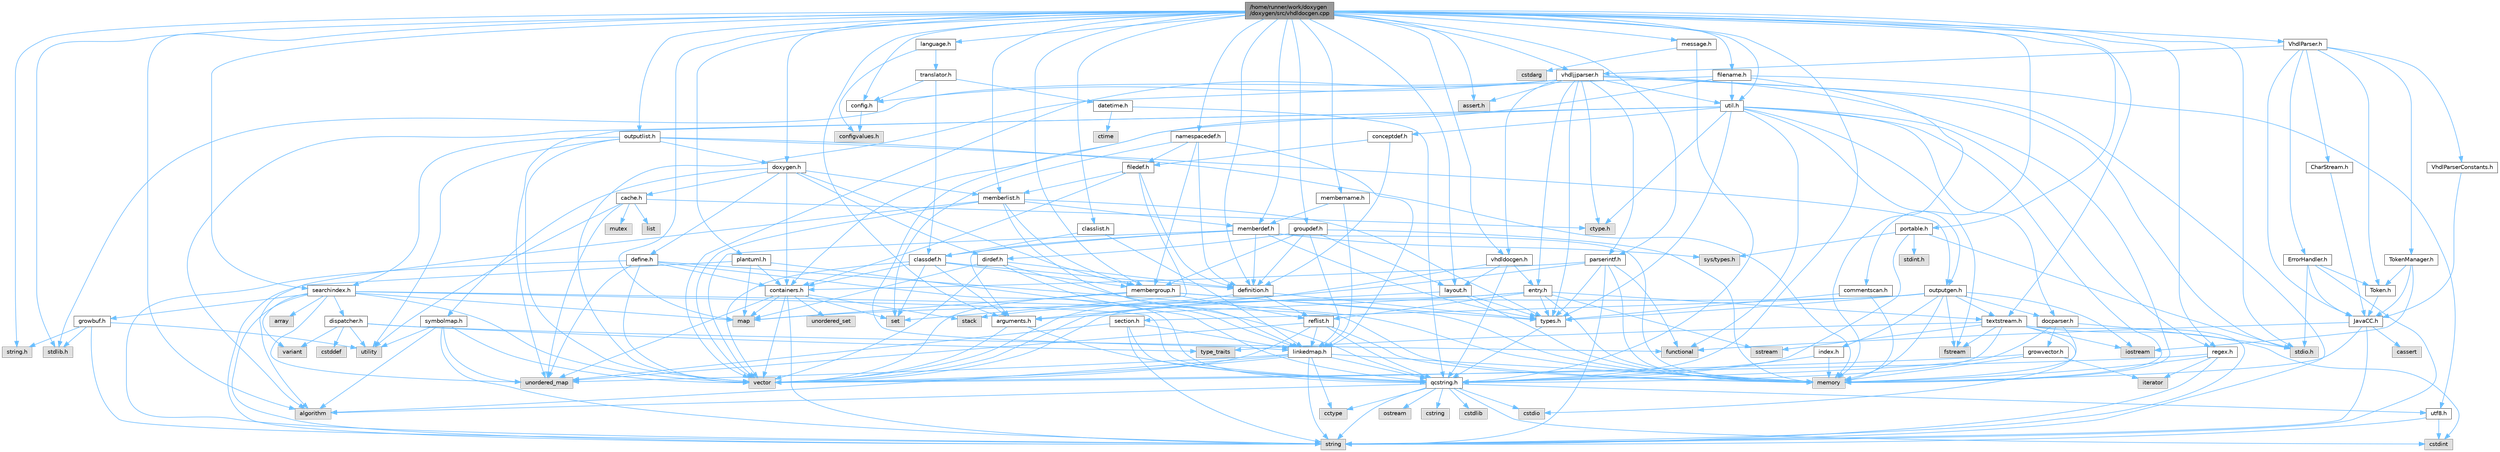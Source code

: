 digraph "/home/runner/work/doxygen/doxygen/src/vhdldocgen.cpp"
{
 // INTERACTIVE_SVG=YES
 // LATEX_PDF_SIZE
  bgcolor="transparent";
  edge [fontname=Helvetica,fontsize=10,labelfontname=Helvetica,labelfontsize=10];
  node [fontname=Helvetica,fontsize=10,shape=box,height=0.2,width=0.4];
  Node1 [label="/home/runner/work/doxygen\l/doxygen/src/vhdldocgen.cpp",height=0.2,width=0.4,color="gray40", fillcolor="grey60", style="filled", fontcolor="black",tooltip=" "];
  Node1 -> Node2 [color="steelblue1",style="solid"];
  Node2 [label="stdio.h",height=0.2,width=0.4,color="grey60", fillcolor="#E0E0E0", style="filled",tooltip=" "];
  Node1 -> Node3 [color="steelblue1",style="solid"];
  Node3 [label="stdlib.h",height=0.2,width=0.4,color="grey60", fillcolor="#E0E0E0", style="filled",tooltip=" "];
  Node1 -> Node4 [color="steelblue1",style="solid"];
  Node4 [label="assert.h",height=0.2,width=0.4,color="grey60", fillcolor="#E0E0E0", style="filled",tooltip=" "];
  Node1 -> Node5 [color="steelblue1",style="solid"];
  Node5 [label="string.h",height=0.2,width=0.4,color="grey60", fillcolor="#E0E0E0", style="filled",tooltip=" "];
  Node1 -> Node6 [color="steelblue1",style="solid"];
  Node6 [label="map",height=0.2,width=0.4,color="grey60", fillcolor="#E0E0E0", style="filled",tooltip=" "];
  Node1 -> Node7 [color="steelblue1",style="solid"];
  Node7 [label="algorithm",height=0.2,width=0.4,color="grey60", fillcolor="#E0E0E0", style="filled",tooltip=" "];
  Node1 -> Node8 [color="steelblue1",style="solid"];
  Node8 [label="qcstring.h",height=0.2,width=0.4,color="grey40", fillcolor="white", style="filled",URL="$d7/d5c/qcstring_8h.html",tooltip=" "];
  Node8 -> Node9 [color="steelblue1",style="solid"];
  Node9 [label="string",height=0.2,width=0.4,color="grey60", fillcolor="#E0E0E0", style="filled",tooltip=" "];
  Node8 -> Node7 [color="steelblue1",style="solid"];
  Node8 -> Node10 [color="steelblue1",style="solid"];
  Node10 [label="cctype",height=0.2,width=0.4,color="grey60", fillcolor="#E0E0E0", style="filled",tooltip=" "];
  Node8 -> Node11 [color="steelblue1",style="solid"];
  Node11 [label="cstring",height=0.2,width=0.4,color="grey60", fillcolor="#E0E0E0", style="filled",tooltip=" "];
  Node8 -> Node12 [color="steelblue1",style="solid"];
  Node12 [label="cstdio",height=0.2,width=0.4,color="grey60", fillcolor="#E0E0E0", style="filled",tooltip=" "];
  Node8 -> Node13 [color="steelblue1",style="solid"];
  Node13 [label="cstdlib",height=0.2,width=0.4,color="grey60", fillcolor="#E0E0E0", style="filled",tooltip=" "];
  Node8 -> Node14 [color="steelblue1",style="solid"];
  Node14 [label="cstdint",height=0.2,width=0.4,color="grey60", fillcolor="#E0E0E0", style="filled",tooltip=" "];
  Node8 -> Node15 [color="steelblue1",style="solid"];
  Node15 [label="ostream",height=0.2,width=0.4,color="grey60", fillcolor="#E0E0E0", style="filled",tooltip=" "];
  Node8 -> Node16 [color="steelblue1",style="solid"];
  Node16 [label="utf8.h",height=0.2,width=0.4,color="grey40", fillcolor="white", style="filled",URL="$db/d7c/utf8_8h.html",tooltip="Various UTF8 related helper functions."];
  Node16 -> Node14 [color="steelblue1",style="solid"];
  Node16 -> Node9 [color="steelblue1",style="solid"];
  Node1 -> Node17 [color="steelblue1",style="solid"];
  Node17 [label="vhdldocgen.h",height=0.2,width=0.4,color="grey40", fillcolor="white", style="filled",URL="$dd/dec/vhdldocgen_8h.html",tooltip=" "];
  Node17 -> Node8 [color="steelblue1",style="solid"];
  Node17 -> Node18 [color="steelblue1",style="solid"];
  Node18 [label="layout.h",height=0.2,width=0.4,color="grey40", fillcolor="white", style="filled",URL="$db/d51/layout_8h.html",tooltip=" "];
  Node18 -> Node19 [color="steelblue1",style="solid"];
  Node19 [label="memory",height=0.2,width=0.4,color="grey60", fillcolor="#E0E0E0", style="filled",tooltip=" "];
  Node18 -> Node20 [color="steelblue1",style="solid"];
  Node20 [label="vector",height=0.2,width=0.4,color="grey60", fillcolor="#E0E0E0", style="filled",tooltip=" "];
  Node18 -> Node21 [color="steelblue1",style="solid"];
  Node21 [label="types.h",height=0.2,width=0.4,color="grey40", fillcolor="white", style="filled",URL="$d9/d49/types_8h.html",tooltip="This file contains a number of basic enums and types."];
  Node21 -> Node8 [color="steelblue1",style="solid"];
  Node17 -> Node22 [color="steelblue1",style="solid"];
  Node22 [label="arguments.h",height=0.2,width=0.4,color="grey40", fillcolor="white", style="filled",URL="$df/d9b/arguments_8h.html",tooltip=" "];
  Node22 -> Node20 [color="steelblue1",style="solid"];
  Node22 -> Node8 [color="steelblue1",style="solid"];
  Node17 -> Node23 [color="steelblue1",style="solid"];
  Node23 [label="entry.h",height=0.2,width=0.4,color="grey40", fillcolor="white", style="filled",URL="$d1/dc6/entry_8h.html",tooltip=" "];
  Node23 -> Node20 [color="steelblue1",style="solid"];
  Node23 -> Node19 [color="steelblue1",style="solid"];
  Node23 -> Node24 [color="steelblue1",style="solid"];
  Node24 [label="sstream",height=0.2,width=0.4,color="grey60", fillcolor="#E0E0E0", style="filled",tooltip=" "];
  Node23 -> Node21 [color="steelblue1",style="solid"];
  Node23 -> Node22 [color="steelblue1",style="solid"];
  Node23 -> Node25 [color="steelblue1",style="solid"];
  Node25 [label="reflist.h",height=0.2,width=0.4,color="grey40", fillcolor="white", style="filled",URL="$d1/d02/reflist_8h.html",tooltip=" "];
  Node25 -> Node20 [color="steelblue1",style="solid"];
  Node25 -> Node26 [color="steelblue1",style="solid"];
  Node26 [label="unordered_map",height=0.2,width=0.4,color="grey60", fillcolor="#E0E0E0", style="filled",tooltip=" "];
  Node25 -> Node19 [color="steelblue1",style="solid"];
  Node25 -> Node8 [color="steelblue1",style="solid"];
  Node25 -> Node27 [color="steelblue1",style="solid"];
  Node27 [label="linkedmap.h",height=0.2,width=0.4,color="grey40", fillcolor="white", style="filled",URL="$da/de1/linkedmap_8h.html",tooltip=" "];
  Node27 -> Node26 [color="steelblue1",style="solid"];
  Node27 -> Node20 [color="steelblue1",style="solid"];
  Node27 -> Node19 [color="steelblue1",style="solid"];
  Node27 -> Node9 [color="steelblue1",style="solid"];
  Node27 -> Node7 [color="steelblue1",style="solid"];
  Node27 -> Node10 [color="steelblue1",style="solid"];
  Node27 -> Node8 [color="steelblue1",style="solid"];
  Node23 -> Node28 [color="steelblue1",style="solid"];
  Node28 [label="textstream.h",height=0.2,width=0.4,color="grey40", fillcolor="white", style="filled",URL="$d4/d7d/textstream_8h.html",tooltip=" "];
  Node28 -> Node9 [color="steelblue1",style="solid"];
  Node28 -> Node29 [color="steelblue1",style="solid"];
  Node29 [label="iostream",height=0.2,width=0.4,color="grey60", fillcolor="#E0E0E0", style="filled",tooltip=" "];
  Node28 -> Node24 [color="steelblue1",style="solid"];
  Node28 -> Node14 [color="steelblue1",style="solid"];
  Node28 -> Node12 [color="steelblue1",style="solid"];
  Node28 -> Node30 [color="steelblue1",style="solid"];
  Node30 [label="fstream",height=0.2,width=0.4,color="grey60", fillcolor="#E0E0E0", style="filled",tooltip=" "];
  Node28 -> Node31 [color="steelblue1",style="solid"];
  Node31 [label="type_traits",height=0.2,width=0.4,color="grey60", fillcolor="#E0E0E0", style="filled",tooltip=" "];
  Node28 -> Node8 [color="steelblue1",style="solid"];
  Node1 -> Node32 [color="steelblue1",style="solid"];
  Node32 [label="message.h",height=0.2,width=0.4,color="grey40", fillcolor="white", style="filled",URL="$d2/d0d/message_8h.html",tooltip=" "];
  Node32 -> Node33 [color="steelblue1",style="solid"];
  Node33 [label="cstdarg",height=0.2,width=0.4,color="grey60", fillcolor="#E0E0E0", style="filled",tooltip=" "];
  Node32 -> Node8 [color="steelblue1",style="solid"];
  Node1 -> Node34 [color="steelblue1",style="solid"];
  Node34 [label="config.h",height=0.2,width=0.4,color="grey40", fillcolor="white", style="filled",URL="$db/d16/config_8h.html",tooltip=" "];
  Node34 -> Node35 [color="steelblue1",style="solid"];
  Node35 [label="configvalues.h",height=0.2,width=0.4,color="grey60", fillcolor="#E0E0E0", style="filled",tooltip=" "];
  Node1 -> Node36 [color="steelblue1",style="solid"];
  Node36 [label="doxygen.h",height=0.2,width=0.4,color="grey40", fillcolor="white", style="filled",URL="$d1/da1/doxygen_8h.html",tooltip=" "];
  Node36 -> Node37 [color="steelblue1",style="solid"];
  Node37 [label="containers.h",height=0.2,width=0.4,color="grey40", fillcolor="white", style="filled",URL="$d5/d75/containers_8h.html",tooltip=" "];
  Node37 -> Node20 [color="steelblue1",style="solid"];
  Node37 -> Node9 [color="steelblue1",style="solid"];
  Node37 -> Node38 [color="steelblue1",style="solid"];
  Node38 [label="set",height=0.2,width=0.4,color="grey60", fillcolor="#E0E0E0", style="filled",tooltip=" "];
  Node37 -> Node6 [color="steelblue1",style="solid"];
  Node37 -> Node39 [color="steelblue1",style="solid"];
  Node39 [label="unordered_set",height=0.2,width=0.4,color="grey60", fillcolor="#E0E0E0", style="filled",tooltip=" "];
  Node37 -> Node26 [color="steelblue1",style="solid"];
  Node37 -> Node40 [color="steelblue1",style="solid"];
  Node40 [label="stack",height=0.2,width=0.4,color="grey60", fillcolor="#E0E0E0", style="filled",tooltip=" "];
  Node36 -> Node41 [color="steelblue1",style="solid"];
  Node41 [label="membergroup.h",height=0.2,width=0.4,color="grey40", fillcolor="white", style="filled",URL="$d9/d11/membergroup_8h.html",tooltip=" "];
  Node41 -> Node20 [color="steelblue1",style="solid"];
  Node41 -> Node6 [color="steelblue1",style="solid"];
  Node41 -> Node19 [color="steelblue1",style="solid"];
  Node41 -> Node21 [color="steelblue1",style="solid"];
  Node41 -> Node25 [color="steelblue1",style="solid"];
  Node36 -> Node42 [color="steelblue1",style="solid"];
  Node42 [label="dirdef.h",height=0.2,width=0.4,color="grey40", fillcolor="white", style="filled",URL="$d6/d15/dirdef_8h.html",tooltip=" "];
  Node42 -> Node20 [color="steelblue1",style="solid"];
  Node42 -> Node6 [color="steelblue1",style="solid"];
  Node42 -> Node8 [color="steelblue1",style="solid"];
  Node42 -> Node27 [color="steelblue1",style="solid"];
  Node42 -> Node43 [color="steelblue1",style="solid"];
  Node43 [label="definition.h",height=0.2,width=0.4,color="grey40", fillcolor="white", style="filled",URL="$df/da1/definition_8h.html",tooltip=" "];
  Node43 -> Node20 [color="steelblue1",style="solid"];
  Node43 -> Node21 [color="steelblue1",style="solid"];
  Node43 -> Node25 [color="steelblue1",style="solid"];
  Node36 -> Node44 [color="steelblue1",style="solid"];
  Node44 [label="memberlist.h",height=0.2,width=0.4,color="grey40", fillcolor="white", style="filled",URL="$dd/d78/memberlist_8h.html",tooltip=" "];
  Node44 -> Node20 [color="steelblue1",style="solid"];
  Node44 -> Node7 [color="steelblue1",style="solid"];
  Node44 -> Node45 [color="steelblue1",style="solid"];
  Node45 [label="memberdef.h",height=0.2,width=0.4,color="grey40", fillcolor="white", style="filled",URL="$d4/d46/memberdef_8h.html",tooltip=" "];
  Node45 -> Node20 [color="steelblue1",style="solid"];
  Node45 -> Node19 [color="steelblue1",style="solid"];
  Node45 -> Node46 [color="steelblue1",style="solid"];
  Node46 [label="sys/types.h",height=0.2,width=0.4,color="grey60", fillcolor="#E0E0E0", style="filled",tooltip=" "];
  Node45 -> Node21 [color="steelblue1",style="solid"];
  Node45 -> Node43 [color="steelblue1",style="solid"];
  Node45 -> Node22 [color="steelblue1",style="solid"];
  Node45 -> Node47 [color="steelblue1",style="solid"];
  Node47 [label="classdef.h",height=0.2,width=0.4,color="grey40", fillcolor="white", style="filled",URL="$d1/da6/classdef_8h.html",tooltip=" "];
  Node47 -> Node20 [color="steelblue1",style="solid"];
  Node47 -> Node38 [color="steelblue1",style="solid"];
  Node47 -> Node37 [color="steelblue1",style="solid"];
  Node47 -> Node43 [color="steelblue1",style="solid"];
  Node47 -> Node22 [color="steelblue1",style="solid"];
  Node47 -> Node41 [color="steelblue1",style="solid"];
  Node44 -> Node27 [color="steelblue1",style="solid"];
  Node44 -> Node21 [color="steelblue1",style="solid"];
  Node44 -> Node41 [color="steelblue1",style="solid"];
  Node36 -> Node48 [color="steelblue1",style="solid"];
  Node48 [label="define.h",height=0.2,width=0.4,color="grey40", fillcolor="white", style="filled",URL="$df/d67/define_8h.html",tooltip=" "];
  Node48 -> Node20 [color="steelblue1",style="solid"];
  Node48 -> Node19 [color="steelblue1",style="solid"];
  Node48 -> Node9 [color="steelblue1",style="solid"];
  Node48 -> Node26 [color="steelblue1",style="solid"];
  Node48 -> Node8 [color="steelblue1",style="solid"];
  Node48 -> Node37 [color="steelblue1",style="solid"];
  Node36 -> Node49 [color="steelblue1",style="solid"];
  Node49 [label="cache.h",height=0.2,width=0.4,color="grey40", fillcolor="white", style="filled",URL="$d3/d26/cache_8h.html",tooltip=" "];
  Node49 -> Node50 [color="steelblue1",style="solid"];
  Node50 [label="list",height=0.2,width=0.4,color="grey60", fillcolor="#E0E0E0", style="filled",tooltip=" "];
  Node49 -> Node26 [color="steelblue1",style="solid"];
  Node49 -> Node51 [color="steelblue1",style="solid"];
  Node51 [label="mutex",height=0.2,width=0.4,color="grey60", fillcolor="#E0E0E0", style="filled",tooltip=" "];
  Node49 -> Node52 [color="steelblue1",style="solid"];
  Node52 [label="utility",height=0.2,width=0.4,color="grey60", fillcolor="#E0E0E0", style="filled",tooltip=" "];
  Node49 -> Node53 [color="steelblue1",style="solid"];
  Node53 [label="ctype.h",height=0.2,width=0.4,color="grey60", fillcolor="#E0E0E0", style="filled",tooltip=" "];
  Node36 -> Node54 [color="steelblue1",style="solid"];
  Node54 [label="symbolmap.h",height=0.2,width=0.4,color="grey40", fillcolor="white", style="filled",URL="$d7/ddd/symbolmap_8h.html",tooltip=" "];
  Node54 -> Node7 [color="steelblue1",style="solid"];
  Node54 -> Node26 [color="steelblue1",style="solid"];
  Node54 -> Node20 [color="steelblue1",style="solid"];
  Node54 -> Node9 [color="steelblue1",style="solid"];
  Node54 -> Node52 [color="steelblue1",style="solid"];
  Node1 -> Node55 [color="steelblue1",style="solid"];
  Node55 [label="util.h",height=0.2,width=0.4,color="grey40", fillcolor="white", style="filled",URL="$d8/d3c/util_8h.html",tooltip="A bunch of utility functions."];
  Node55 -> Node19 [color="steelblue1",style="solid"];
  Node55 -> Node26 [color="steelblue1",style="solid"];
  Node55 -> Node7 [color="steelblue1",style="solid"];
  Node55 -> Node56 [color="steelblue1",style="solid"];
  Node56 [label="functional",height=0.2,width=0.4,color="grey60", fillcolor="#E0E0E0", style="filled",tooltip=" "];
  Node55 -> Node30 [color="steelblue1",style="solid"];
  Node55 -> Node53 [color="steelblue1",style="solid"];
  Node55 -> Node21 [color="steelblue1",style="solid"];
  Node55 -> Node57 [color="steelblue1",style="solid"];
  Node57 [label="docparser.h",height=0.2,width=0.4,color="grey40", fillcolor="white", style="filled",URL="$de/d9c/docparser_8h.html",tooltip=" "];
  Node57 -> Node2 [color="steelblue1",style="solid"];
  Node57 -> Node19 [color="steelblue1",style="solid"];
  Node57 -> Node8 [color="steelblue1",style="solid"];
  Node57 -> Node58 [color="steelblue1",style="solid"];
  Node58 [label="growvector.h",height=0.2,width=0.4,color="grey40", fillcolor="white", style="filled",URL="$d7/d50/growvector_8h.html",tooltip=" "];
  Node58 -> Node20 [color="steelblue1",style="solid"];
  Node58 -> Node19 [color="steelblue1",style="solid"];
  Node58 -> Node59 [color="steelblue1",style="solid"];
  Node59 [label="iterator",height=0.2,width=0.4,color="grey60", fillcolor="#E0E0E0", style="filled",tooltip=" "];
  Node55 -> Node37 [color="steelblue1",style="solid"];
  Node55 -> Node60 [color="steelblue1",style="solid"];
  Node60 [label="outputgen.h",height=0.2,width=0.4,color="grey40", fillcolor="white", style="filled",URL="$df/d06/outputgen_8h.html",tooltip=" "];
  Node60 -> Node19 [color="steelblue1",style="solid"];
  Node60 -> Node40 [color="steelblue1",style="solid"];
  Node60 -> Node29 [color="steelblue1",style="solid"];
  Node60 -> Node30 [color="steelblue1",style="solid"];
  Node60 -> Node21 [color="steelblue1",style="solid"];
  Node60 -> Node61 [color="steelblue1",style="solid"];
  Node61 [label="index.h",height=0.2,width=0.4,color="grey40", fillcolor="white", style="filled",URL="$d1/db5/index_8h.html",tooltip=" "];
  Node61 -> Node19 [color="steelblue1",style="solid"];
  Node61 -> Node8 [color="steelblue1",style="solid"];
  Node60 -> Node62 [color="steelblue1",style="solid"];
  Node62 [label="section.h",height=0.2,width=0.4,color="grey40", fillcolor="white", style="filled",URL="$d1/d2a/section_8h.html",tooltip=" "];
  Node62 -> Node9 [color="steelblue1",style="solid"];
  Node62 -> Node26 [color="steelblue1",style="solid"];
  Node62 -> Node8 [color="steelblue1",style="solid"];
  Node62 -> Node27 [color="steelblue1",style="solid"];
  Node60 -> Node28 [color="steelblue1",style="solid"];
  Node60 -> Node57 [color="steelblue1",style="solid"];
  Node55 -> Node63 [color="steelblue1",style="solid"];
  Node63 [label="regex.h",height=0.2,width=0.4,color="grey40", fillcolor="white", style="filled",URL="$d1/d21/regex_8h.html",tooltip=" "];
  Node63 -> Node19 [color="steelblue1",style="solid"];
  Node63 -> Node9 [color="steelblue1",style="solid"];
  Node63 -> Node20 [color="steelblue1",style="solid"];
  Node63 -> Node59 [color="steelblue1",style="solid"];
  Node55 -> Node64 [color="steelblue1",style="solid"];
  Node64 [label="conceptdef.h",height=0.2,width=0.4,color="grey40", fillcolor="white", style="filled",URL="$da/df1/conceptdef_8h.html",tooltip=" "];
  Node64 -> Node43 [color="steelblue1",style="solid"];
  Node64 -> Node65 [color="steelblue1",style="solid"];
  Node65 [label="filedef.h",height=0.2,width=0.4,color="grey40", fillcolor="white", style="filled",URL="$d4/d3a/filedef_8h.html",tooltip=" "];
  Node65 -> Node38 [color="steelblue1",style="solid"];
  Node65 -> Node43 [color="steelblue1",style="solid"];
  Node65 -> Node44 [color="steelblue1",style="solid"];
  Node65 -> Node37 [color="steelblue1",style="solid"];
  Node1 -> Node66 [color="steelblue1",style="solid"];
  Node66 [label="language.h",height=0.2,width=0.4,color="grey40", fillcolor="white", style="filled",URL="$d8/dce/language_8h.html",tooltip=" "];
  Node66 -> Node67 [color="steelblue1",style="solid"];
  Node67 [label="translator.h",height=0.2,width=0.4,color="grey40", fillcolor="white", style="filled",URL="$d9/df1/translator_8h.html",tooltip=" "];
  Node67 -> Node47 [color="steelblue1",style="solid"];
  Node67 -> Node34 [color="steelblue1",style="solid"];
  Node67 -> Node68 [color="steelblue1",style="solid"];
  Node68 [label="datetime.h",height=0.2,width=0.4,color="grey40", fillcolor="white", style="filled",URL="$de/d1b/datetime_8h.html",tooltip=" "];
  Node68 -> Node69 [color="steelblue1",style="solid"];
  Node69 [label="ctime",height=0.2,width=0.4,color="grey60", fillcolor="#E0E0E0", style="filled",tooltip=" "];
  Node68 -> Node8 [color="steelblue1",style="solid"];
  Node66 -> Node35 [color="steelblue1",style="solid"];
  Node1 -> Node70 [color="steelblue1",style="solid"];
  Node70 [label="commentscan.h",height=0.2,width=0.4,color="grey40", fillcolor="white", style="filled",URL="$db/d0d/commentscan_8h.html",tooltip="Interface for the comment block scanner."];
  Node70 -> Node19 [color="steelblue1",style="solid"];
  Node70 -> Node21 [color="steelblue1",style="solid"];
  Node1 -> Node43 [color="steelblue1",style="solid"];
  Node1 -> Node71 [color="steelblue1",style="solid"];
  Node71 [label="searchindex.h",height=0.2,width=0.4,color="grey40", fillcolor="white", style="filled",URL="$de/d07/searchindex_8h.html",tooltip="Web server based search engine."];
  Node71 -> Node19 [color="steelblue1",style="solid"];
  Node71 -> Node20 [color="steelblue1",style="solid"];
  Node71 -> Node6 [color="steelblue1",style="solid"];
  Node71 -> Node26 [color="steelblue1",style="solid"];
  Node71 -> Node9 [color="steelblue1",style="solid"];
  Node71 -> Node72 [color="steelblue1",style="solid"];
  Node72 [label="array",height=0.2,width=0.4,color="grey60", fillcolor="#E0E0E0", style="filled",tooltip=" "];
  Node71 -> Node73 [color="steelblue1",style="solid"];
  Node73 [label="variant",height=0.2,width=0.4,color="grey60", fillcolor="#E0E0E0", style="filled",tooltip=" "];
  Node71 -> Node8 [color="steelblue1",style="solid"];
  Node71 -> Node74 [color="steelblue1",style="solid"];
  Node74 [label="growbuf.h",height=0.2,width=0.4,color="grey40", fillcolor="white", style="filled",URL="$dd/d72/growbuf_8h.html",tooltip=" "];
  Node74 -> Node52 [color="steelblue1",style="solid"];
  Node74 -> Node3 [color="steelblue1",style="solid"];
  Node74 -> Node5 [color="steelblue1",style="solid"];
  Node74 -> Node9 [color="steelblue1",style="solid"];
  Node71 -> Node75 [color="steelblue1",style="solid"];
  Node75 [label="dispatcher.h",height=0.2,width=0.4,color="grey40", fillcolor="white", style="filled",URL="$da/d73/dispatcher_8h.html",tooltip=" "];
  Node75 -> Node76 [color="steelblue1",style="solid"];
  Node76 [label="cstddef",height=0.2,width=0.4,color="grey60", fillcolor="#E0E0E0", style="filled",tooltip=" "];
  Node75 -> Node52 [color="steelblue1",style="solid"];
  Node75 -> Node56 [color="steelblue1",style="solid"];
  Node75 -> Node73 [color="steelblue1",style="solid"];
  Node75 -> Node31 [color="steelblue1",style="solid"];
  Node1 -> Node77 [color="steelblue1",style="solid"];
  Node77 [label="outputlist.h",height=0.2,width=0.4,color="grey40", fillcolor="white", style="filled",URL="$d2/db9/outputlist_8h.html",tooltip=" "];
  Node77 -> Node52 [color="steelblue1",style="solid"];
  Node77 -> Node20 [color="steelblue1",style="solid"];
  Node77 -> Node19 [color="steelblue1",style="solid"];
  Node77 -> Node60 [color="steelblue1",style="solid"];
  Node77 -> Node71 [color="steelblue1",style="solid"];
  Node77 -> Node36 [color="steelblue1",style="solid"];
  Node1 -> Node78 [color="steelblue1",style="solid"];
  Node78 [label="parserintf.h",height=0.2,width=0.4,color="grey40", fillcolor="white", style="filled",URL="$da/d55/parserintf_8h.html",tooltip=" "];
  Node78 -> Node56 [color="steelblue1",style="solid"];
  Node78 -> Node19 [color="steelblue1",style="solid"];
  Node78 -> Node6 [color="steelblue1",style="solid"];
  Node78 -> Node9 [color="steelblue1",style="solid"];
  Node78 -> Node21 [color="steelblue1",style="solid"];
  Node78 -> Node37 [color="steelblue1",style="solid"];
  Node1 -> Node18 [color="steelblue1",style="solid"];
  Node1 -> Node22 [color="steelblue1",style="solid"];
  Node1 -> Node79 [color="steelblue1",style="solid"];
  Node79 [label="portable.h",height=0.2,width=0.4,color="grey40", fillcolor="white", style="filled",URL="$d2/de2/portable_8h.html",tooltip="Portable versions of functions that are platform dependent."];
  Node79 -> Node2 [color="steelblue1",style="solid"];
  Node79 -> Node46 [color="steelblue1",style="solid"];
  Node79 -> Node80 [color="steelblue1",style="solid"];
  Node80 [label="stdint.h",height=0.2,width=0.4,color="grey60", fillcolor="#E0E0E0", style="filled",tooltip=" "];
  Node79 -> Node8 [color="steelblue1",style="solid"];
  Node1 -> Node44 [color="steelblue1",style="solid"];
  Node1 -> Node45 [color="steelblue1",style="solid"];
  Node1 -> Node81 [color="steelblue1",style="solid"];
  Node81 [label="groupdef.h",height=0.2,width=0.4,color="grey40", fillcolor="white", style="filled",URL="$d1/de6/groupdef_8h.html",tooltip=" "];
  Node81 -> Node19 [color="steelblue1",style="solid"];
  Node81 -> Node43 [color="steelblue1",style="solid"];
  Node81 -> Node42 [color="steelblue1",style="solid"];
  Node81 -> Node18 [color="steelblue1",style="solid"];
  Node81 -> Node41 [color="steelblue1",style="solid"];
  Node81 -> Node27 [color="steelblue1",style="solid"];
  Node1 -> Node82 [color="steelblue1",style="solid"];
  Node82 [label="classlist.h",height=0.2,width=0.4,color="grey40", fillcolor="white", style="filled",URL="$d2/df8/classlist_8h.html",tooltip=" "];
  Node82 -> Node27 [color="steelblue1",style="solid"];
  Node82 -> Node47 [color="steelblue1",style="solid"];
  Node1 -> Node83 [color="steelblue1",style="solid"];
  Node83 [label="namespacedef.h",height=0.2,width=0.4,color="grey40", fillcolor="white", style="filled",URL="$d7/d97/namespacedef_8h.html",tooltip=" "];
  Node83 -> Node38 [color="steelblue1",style="solid"];
  Node83 -> Node43 [color="steelblue1",style="solid"];
  Node83 -> Node65 [color="steelblue1",style="solid"];
  Node83 -> Node27 [color="steelblue1",style="solid"];
  Node83 -> Node41 [color="steelblue1",style="solid"];
  Node1 -> Node84 [color="steelblue1",style="solid"];
  Node84 [label="filename.h",height=0.2,width=0.4,color="grey40", fillcolor="white", style="filled",URL="$dc/dd6/filename_8h.html",tooltip=" "];
  Node84 -> Node19 [color="steelblue1",style="solid"];
  Node84 -> Node20 [color="steelblue1",style="solid"];
  Node84 -> Node27 [color="steelblue1",style="solid"];
  Node84 -> Node16 [color="steelblue1",style="solid"];
  Node84 -> Node55 [color="steelblue1",style="solid"];
  Node1 -> Node41 [color="steelblue1",style="solid"];
  Node1 -> Node85 [color="steelblue1",style="solid"];
  Node85 [label="membername.h",height=0.2,width=0.4,color="grey40", fillcolor="white", style="filled",URL="$d7/dfc/membername_8h.html",tooltip=" "];
  Node85 -> Node45 [color="steelblue1",style="solid"];
  Node85 -> Node27 [color="steelblue1",style="solid"];
  Node1 -> Node86 [color="steelblue1",style="solid"];
  Node86 [label="plantuml.h",height=0.2,width=0.4,color="grey40", fillcolor="white", style="filled",URL="$d3/dde/plantuml_8h.html",tooltip=" "];
  Node86 -> Node6 [color="steelblue1",style="solid"];
  Node86 -> Node9 [color="steelblue1",style="solid"];
  Node86 -> Node37 [color="steelblue1",style="solid"];
  Node86 -> Node8 [color="steelblue1",style="solid"];
  Node1 -> Node87 [color="steelblue1",style="solid"];
  Node87 [label="vhdljjparser.h",height=0.2,width=0.4,color="grey40", fillcolor="white", style="filled",URL="$d2/d55/vhdljjparser_8h.html",tooltip=" "];
  Node87 -> Node20 [color="steelblue1",style="solid"];
  Node87 -> Node19 [color="steelblue1",style="solid"];
  Node87 -> Node9 [color="steelblue1",style="solid"];
  Node87 -> Node78 [color="steelblue1",style="solid"];
  Node87 -> Node2 [color="steelblue1",style="solid"];
  Node87 -> Node3 [color="steelblue1",style="solid"];
  Node87 -> Node4 [color="steelblue1",style="solid"];
  Node87 -> Node53 [color="steelblue1",style="solid"];
  Node87 -> Node21 [color="steelblue1",style="solid"];
  Node87 -> Node23 [color="steelblue1",style="solid"];
  Node87 -> Node17 [color="steelblue1",style="solid"];
  Node87 -> Node34 [color="steelblue1",style="solid"];
  Node87 -> Node55 [color="steelblue1",style="solid"];
  Node1 -> Node88 [color="steelblue1",style="solid"];
  Node88 [label="VhdlParser.h",height=0.2,width=0.4,color="grey40", fillcolor="white", style="filled",URL="$d5/df9/_vhdl_parser_8h.html",tooltip=" "];
  Node88 -> Node89 [color="steelblue1",style="solid"];
  Node89 [label="JavaCC.h",height=0.2,width=0.4,color="grey40", fillcolor="white", style="filled",URL="$d1/d2f/_java_c_c_8h.html",tooltip=" "];
  Node89 -> Node9 [color="steelblue1",style="solid"];
  Node89 -> Node19 [color="steelblue1",style="solid"];
  Node89 -> Node90 [color="steelblue1",style="solid"];
  Node90 [label="cassert",height=0.2,width=0.4,color="grey60", fillcolor="#E0E0E0", style="filled",tooltip=" "];
  Node89 -> Node56 [color="steelblue1",style="solid"];
  Node88 -> Node91 [color="steelblue1",style="solid"];
  Node91 [label="CharStream.h",height=0.2,width=0.4,color="grey40", fillcolor="white", style="filled",URL="$df/ddf/_char_stream_8h.html",tooltip=" "];
  Node91 -> Node89 [color="steelblue1",style="solid"];
  Node88 -> Node92 [color="steelblue1",style="solid"];
  Node92 [label="Token.h",height=0.2,width=0.4,color="grey40", fillcolor="white", style="filled",URL="$dd/dcd/_token_8h.html",tooltip=" "];
  Node92 -> Node89 [color="steelblue1",style="solid"];
  Node88 -> Node93 [color="steelblue1",style="solid"];
  Node93 [label="TokenManager.h",height=0.2,width=0.4,color="grey40", fillcolor="white", style="filled",URL="$d4/df9/_token_manager_8h.html",tooltip=" "];
  Node93 -> Node29 [color="steelblue1",style="solid"];
  Node93 -> Node89 [color="steelblue1",style="solid"];
  Node93 -> Node92 [color="steelblue1",style="solid"];
  Node88 -> Node87 [color="steelblue1",style="solid"];
  Node88 -> Node94 [color="steelblue1",style="solid"];
  Node94 [label="VhdlParserConstants.h",height=0.2,width=0.4,color="grey40", fillcolor="white", style="filled",URL="$dc/d21/_vhdl_parser_constants_8h.html",tooltip=" "];
  Node94 -> Node89 [color="steelblue1",style="solid"];
  Node88 -> Node95 [color="steelblue1",style="solid"];
  Node95 [label="ErrorHandler.h",height=0.2,width=0.4,color="grey40", fillcolor="white", style="filled",URL="$d3/dd5/_error_handler_8h.html",tooltip=" "];
  Node95 -> Node2 [color="steelblue1",style="solid"];
  Node95 -> Node9 [color="steelblue1",style="solid"];
  Node95 -> Node89 [color="steelblue1",style="solid"];
  Node95 -> Node92 [color="steelblue1",style="solid"];
  Node1 -> Node63 [color="steelblue1",style="solid"];
  Node1 -> Node28 [color="steelblue1",style="solid"];
}
